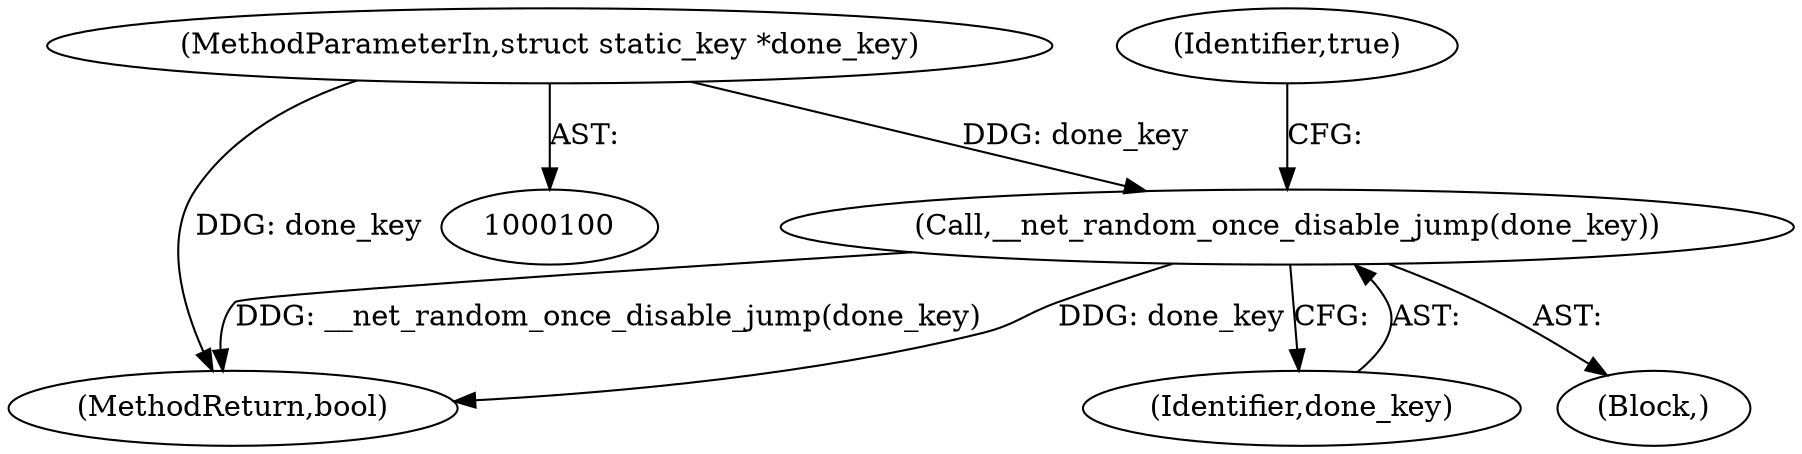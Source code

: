 digraph "1_linux_3d4405226d27b3a215e4d03cfa51f536244e5de7@pointer" {
"1000104" [label="(MethodParameterIn,struct static_key *done_key)"];
"1000134" [label="(Call,__net_random_once_disable_jump(done_key))"];
"1000134" [label="(Call,__net_random_once_disable_jump(done_key))"];
"1000104" [label="(MethodParameterIn,struct static_key *done_key)"];
"1000105" [label="(Block,)"];
"1000138" [label="(MethodReturn,bool)"];
"1000135" [label="(Identifier,done_key)"];
"1000137" [label="(Identifier,true)"];
"1000104" -> "1000100"  [label="AST: "];
"1000104" -> "1000138"  [label="DDG: done_key"];
"1000104" -> "1000134"  [label="DDG: done_key"];
"1000134" -> "1000105"  [label="AST: "];
"1000134" -> "1000135"  [label="CFG: "];
"1000135" -> "1000134"  [label="AST: "];
"1000137" -> "1000134"  [label="CFG: "];
"1000134" -> "1000138"  [label="DDG: __net_random_once_disable_jump(done_key)"];
"1000134" -> "1000138"  [label="DDG: done_key"];
}
